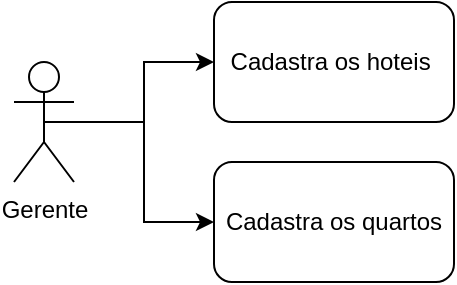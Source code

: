 <mxfile version="21.8.2" type="github">
  <diagram name="Página-1" id="IEXWqbAxDoZr60gcVviQ">
    <mxGraphModel dx="794" dy="742" grid="1" gridSize="10" guides="1" tooltips="1" connect="1" arrows="1" fold="1" page="1" pageScale="1" pageWidth="827" pageHeight="1169" math="0" shadow="0">
      <root>
        <mxCell id="0" />
        <mxCell id="1" parent="0" />
        <mxCell id="k5fEmQt41i3PxjVUaIgM-11" style="edgeStyle=orthogonalEdgeStyle;rounded=0;orthogonalLoop=1;jettySize=auto;html=1;exitX=0.5;exitY=0.5;exitDx=0;exitDy=0;exitPerimeter=0;" edge="1" parent="1" source="k5fEmQt41i3PxjVUaIgM-1" target="k5fEmQt41i3PxjVUaIgM-6">
          <mxGeometry relative="1" as="geometry" />
        </mxCell>
        <mxCell id="k5fEmQt41i3PxjVUaIgM-12" style="edgeStyle=orthogonalEdgeStyle;rounded=0;orthogonalLoop=1;jettySize=auto;html=1;exitX=0.5;exitY=0.5;exitDx=0;exitDy=0;exitPerimeter=0;" edge="1" parent="1" source="k5fEmQt41i3PxjVUaIgM-1" target="k5fEmQt41i3PxjVUaIgM-5">
          <mxGeometry relative="1" as="geometry" />
        </mxCell>
        <mxCell id="k5fEmQt41i3PxjVUaIgM-1" value="Gerente" style="shape=umlActor;verticalLabelPosition=bottom;verticalAlign=top;html=1;outlineConnect=0;" vertex="1" parent="1">
          <mxGeometry x="90" y="80" width="30" height="60" as="geometry" />
        </mxCell>
        <mxCell id="k5fEmQt41i3PxjVUaIgM-5" value="Cadastra os hoteis&amp;nbsp;" style="rounded=1;whiteSpace=wrap;html=1;" vertex="1" parent="1">
          <mxGeometry x="190" y="50" width="120" height="60" as="geometry" />
        </mxCell>
        <mxCell id="k5fEmQt41i3PxjVUaIgM-6" value="Cadastra os quartos" style="rounded=1;whiteSpace=wrap;html=1;" vertex="1" parent="1">
          <mxGeometry x="190" y="130" width="120" height="60" as="geometry" />
        </mxCell>
      </root>
    </mxGraphModel>
  </diagram>
</mxfile>
